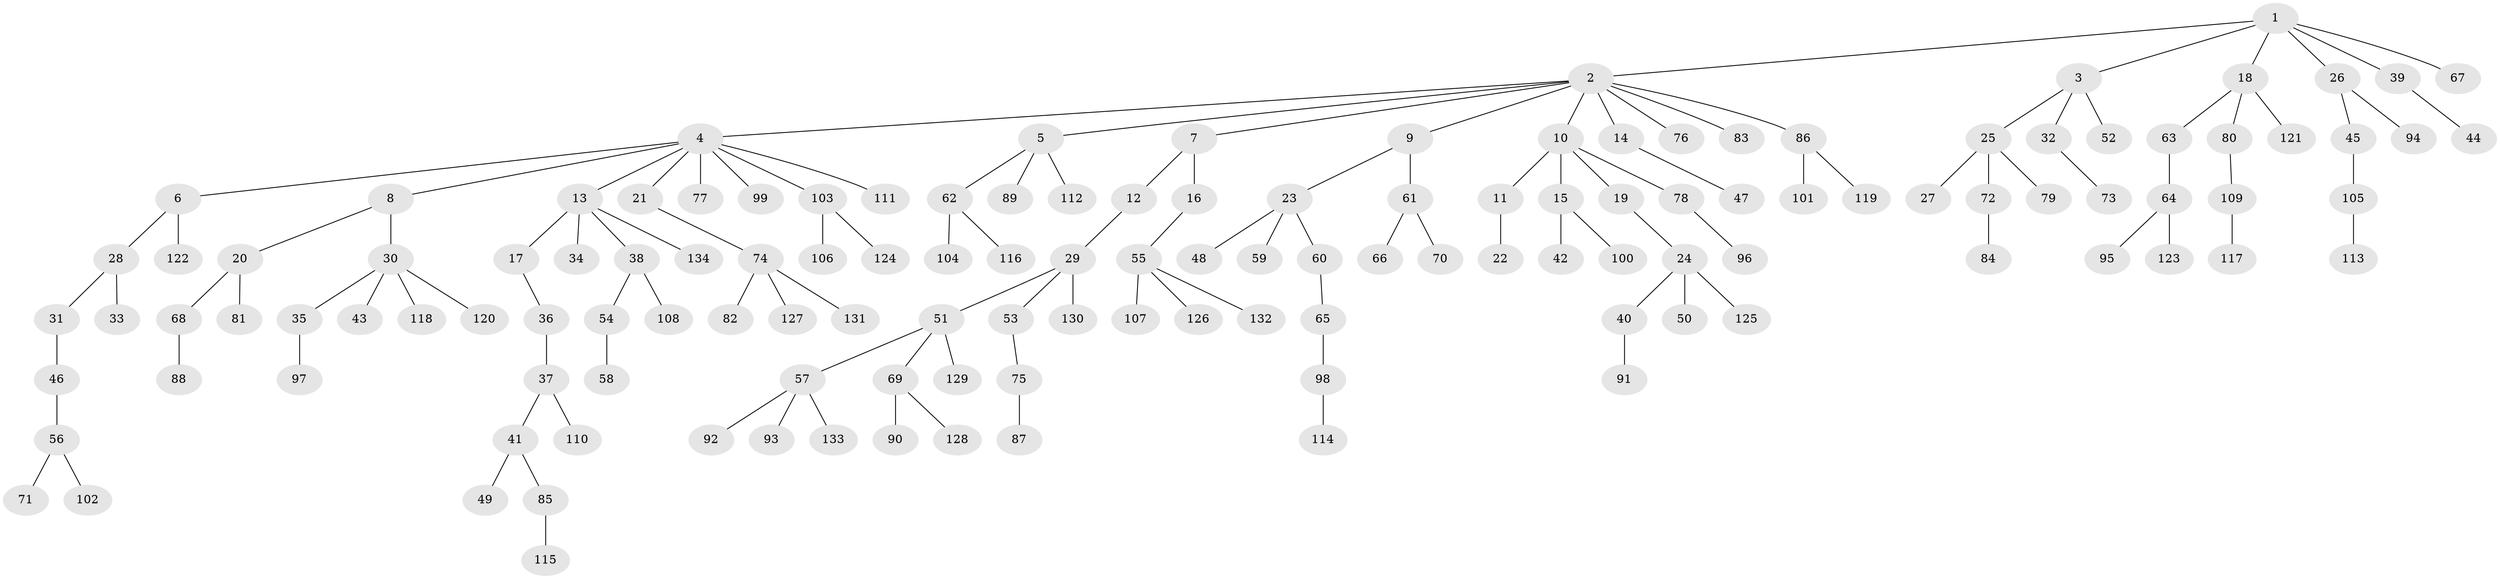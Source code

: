 // Generated by graph-tools (version 1.1) at 2025/11/02/27/25 16:11:29]
// undirected, 134 vertices, 133 edges
graph export_dot {
graph [start="1"]
  node [color=gray90,style=filled];
  1;
  2;
  3;
  4;
  5;
  6;
  7;
  8;
  9;
  10;
  11;
  12;
  13;
  14;
  15;
  16;
  17;
  18;
  19;
  20;
  21;
  22;
  23;
  24;
  25;
  26;
  27;
  28;
  29;
  30;
  31;
  32;
  33;
  34;
  35;
  36;
  37;
  38;
  39;
  40;
  41;
  42;
  43;
  44;
  45;
  46;
  47;
  48;
  49;
  50;
  51;
  52;
  53;
  54;
  55;
  56;
  57;
  58;
  59;
  60;
  61;
  62;
  63;
  64;
  65;
  66;
  67;
  68;
  69;
  70;
  71;
  72;
  73;
  74;
  75;
  76;
  77;
  78;
  79;
  80;
  81;
  82;
  83;
  84;
  85;
  86;
  87;
  88;
  89;
  90;
  91;
  92;
  93;
  94;
  95;
  96;
  97;
  98;
  99;
  100;
  101;
  102;
  103;
  104;
  105;
  106;
  107;
  108;
  109;
  110;
  111;
  112;
  113;
  114;
  115;
  116;
  117;
  118;
  119;
  120;
  121;
  122;
  123;
  124;
  125;
  126;
  127;
  128;
  129;
  130;
  131;
  132;
  133;
  134;
  1 -- 2;
  1 -- 3;
  1 -- 18;
  1 -- 26;
  1 -- 39;
  1 -- 67;
  2 -- 4;
  2 -- 5;
  2 -- 7;
  2 -- 9;
  2 -- 10;
  2 -- 14;
  2 -- 76;
  2 -- 83;
  2 -- 86;
  3 -- 25;
  3 -- 32;
  3 -- 52;
  4 -- 6;
  4 -- 8;
  4 -- 13;
  4 -- 21;
  4 -- 77;
  4 -- 99;
  4 -- 103;
  4 -- 111;
  5 -- 62;
  5 -- 89;
  5 -- 112;
  6 -- 28;
  6 -- 122;
  7 -- 12;
  7 -- 16;
  8 -- 20;
  8 -- 30;
  9 -- 23;
  9 -- 61;
  10 -- 11;
  10 -- 15;
  10 -- 19;
  10 -- 78;
  11 -- 22;
  12 -- 29;
  13 -- 17;
  13 -- 34;
  13 -- 38;
  13 -- 134;
  14 -- 47;
  15 -- 42;
  15 -- 100;
  16 -- 55;
  17 -- 36;
  18 -- 63;
  18 -- 80;
  18 -- 121;
  19 -- 24;
  20 -- 68;
  20 -- 81;
  21 -- 74;
  23 -- 48;
  23 -- 59;
  23 -- 60;
  24 -- 40;
  24 -- 50;
  24 -- 125;
  25 -- 27;
  25 -- 72;
  25 -- 79;
  26 -- 45;
  26 -- 94;
  28 -- 31;
  28 -- 33;
  29 -- 51;
  29 -- 53;
  29 -- 130;
  30 -- 35;
  30 -- 43;
  30 -- 118;
  30 -- 120;
  31 -- 46;
  32 -- 73;
  35 -- 97;
  36 -- 37;
  37 -- 41;
  37 -- 110;
  38 -- 54;
  38 -- 108;
  39 -- 44;
  40 -- 91;
  41 -- 49;
  41 -- 85;
  45 -- 105;
  46 -- 56;
  51 -- 57;
  51 -- 69;
  51 -- 129;
  53 -- 75;
  54 -- 58;
  55 -- 107;
  55 -- 126;
  55 -- 132;
  56 -- 71;
  56 -- 102;
  57 -- 92;
  57 -- 93;
  57 -- 133;
  60 -- 65;
  61 -- 66;
  61 -- 70;
  62 -- 104;
  62 -- 116;
  63 -- 64;
  64 -- 95;
  64 -- 123;
  65 -- 98;
  68 -- 88;
  69 -- 90;
  69 -- 128;
  72 -- 84;
  74 -- 82;
  74 -- 127;
  74 -- 131;
  75 -- 87;
  78 -- 96;
  80 -- 109;
  85 -- 115;
  86 -- 101;
  86 -- 119;
  98 -- 114;
  103 -- 106;
  103 -- 124;
  105 -- 113;
  109 -- 117;
}
